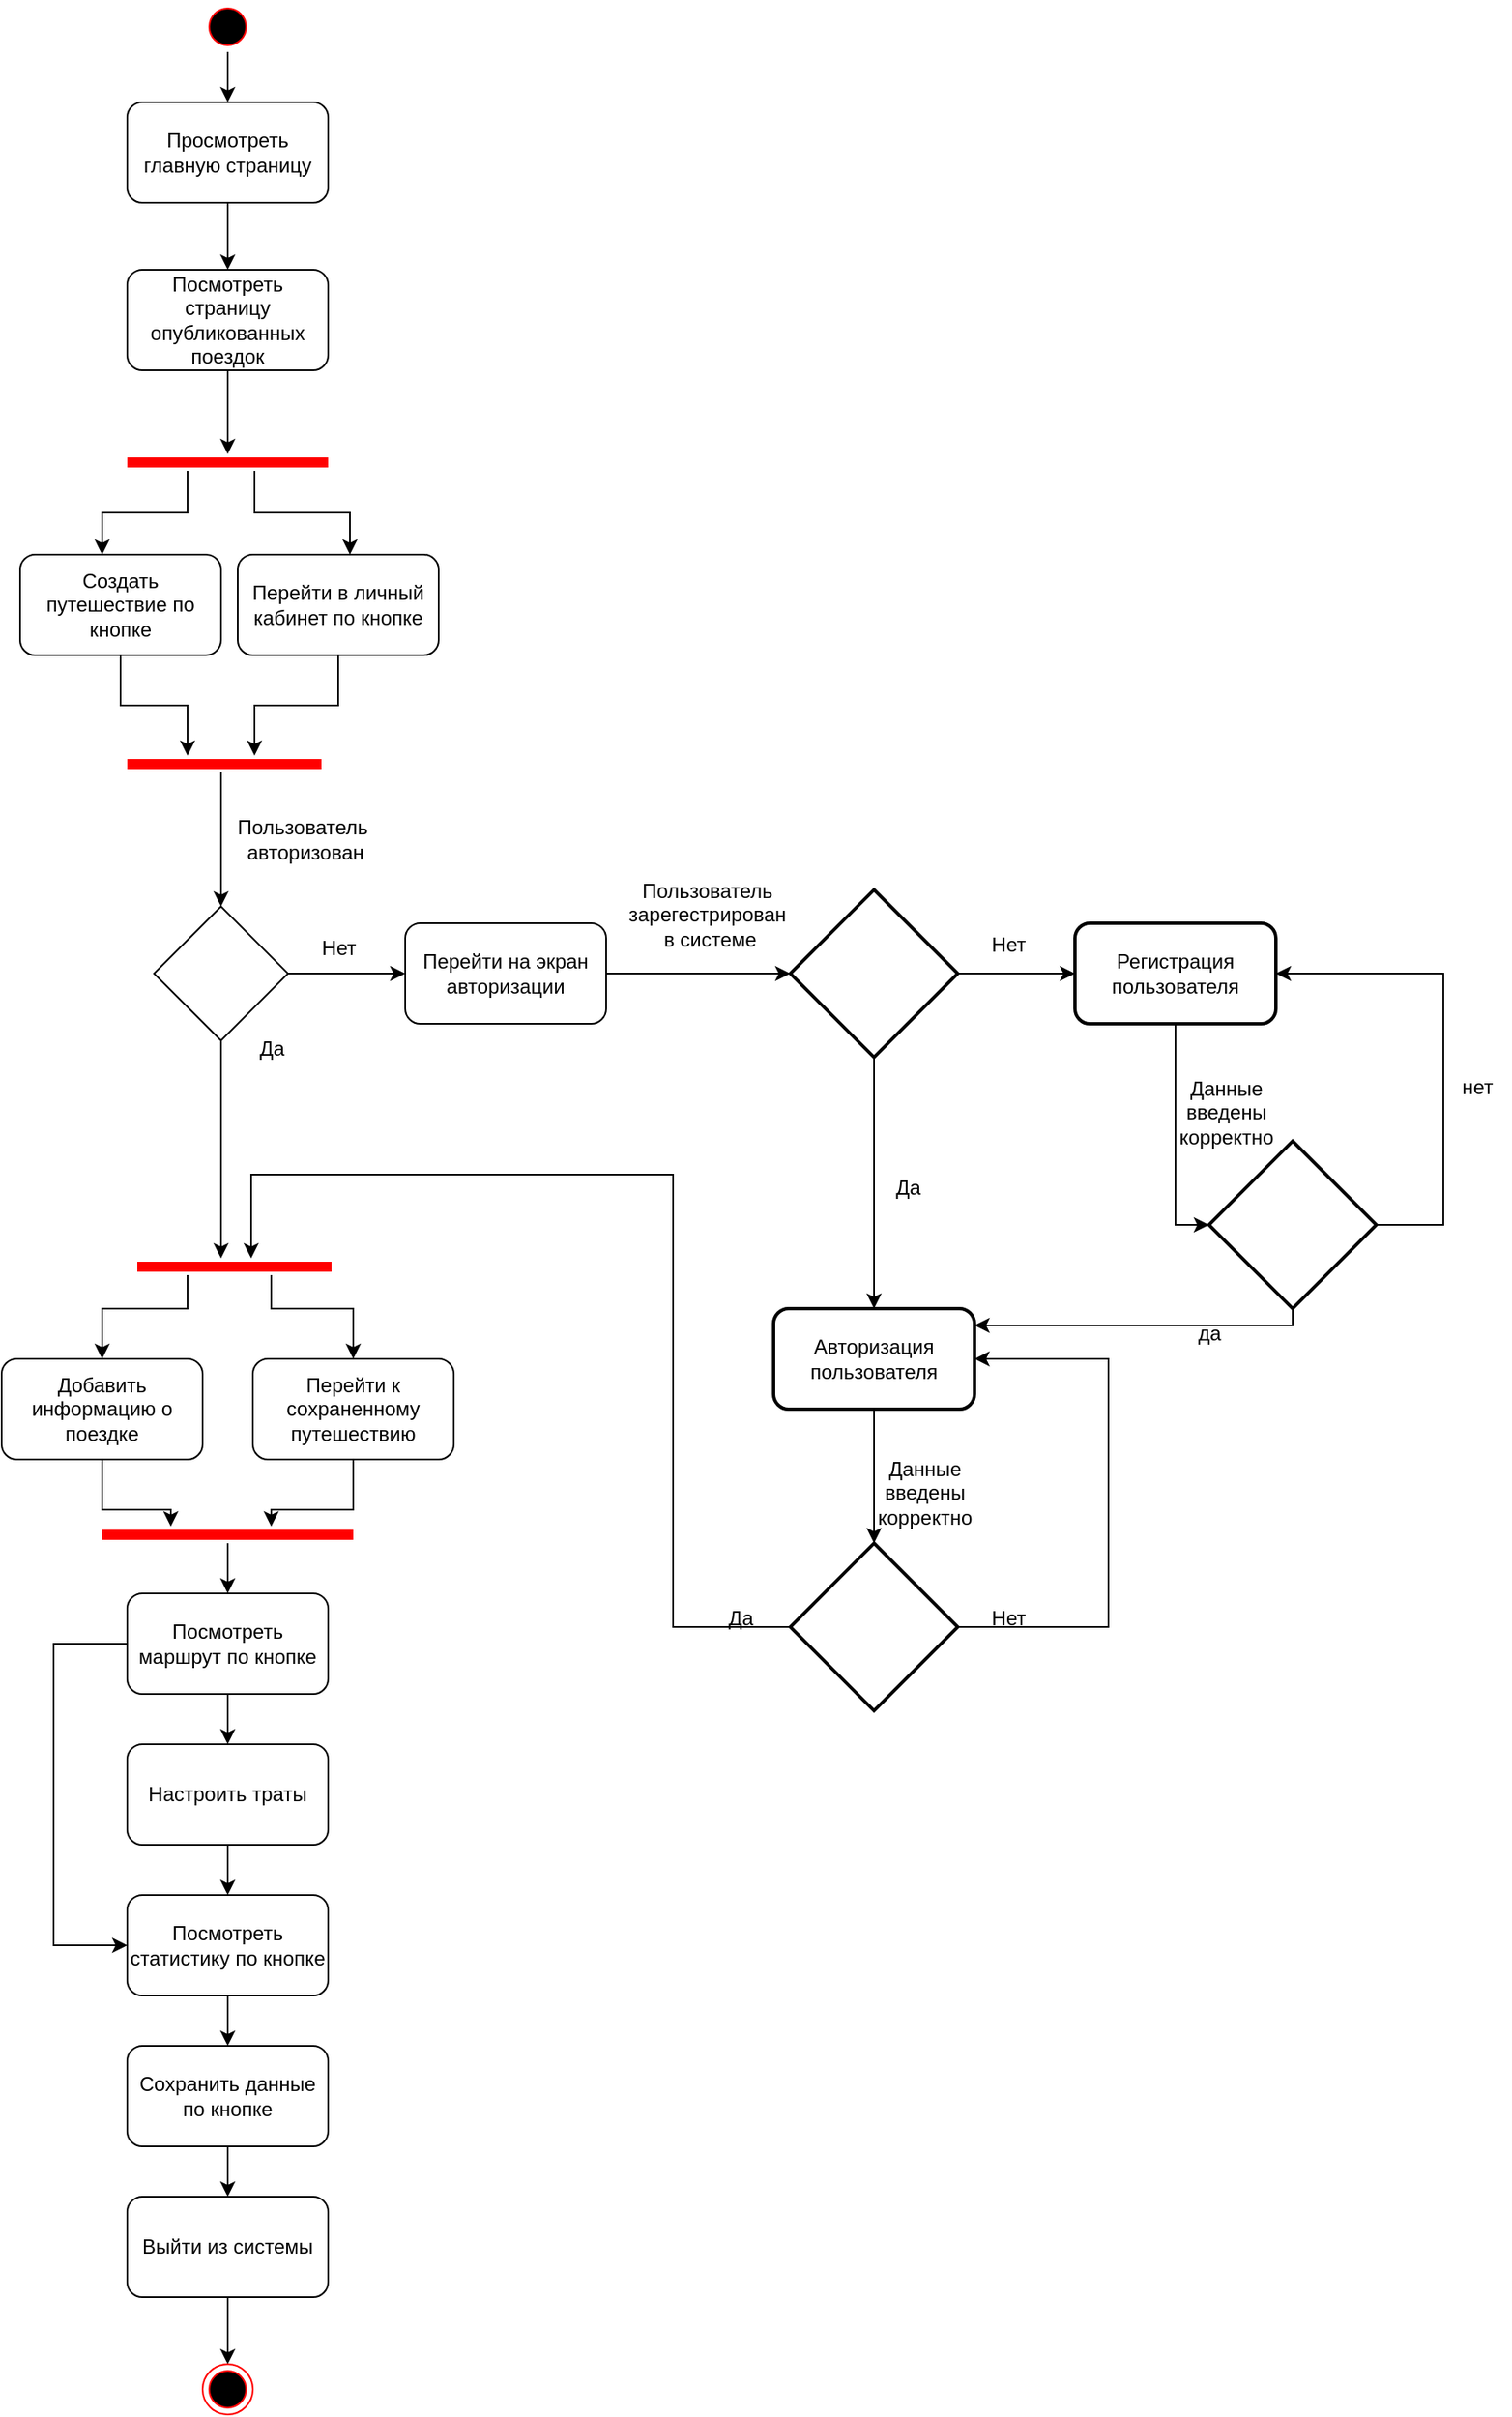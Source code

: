 <mxfile version="23.1.5" type="device">
  <diagram id="C5RBs43oDa-KdzZeNtuy" name="Page-1">
    <mxGraphModel dx="1049" dy="1856" grid="1" gridSize="10" guides="1" tooltips="1" connect="1" arrows="1" fold="1" page="1" pageScale="1" pageWidth="827" pageHeight="1169" math="0" shadow="0">
      <root>
        <mxCell id="WIyWlLk6GJQsqaUBKTNV-0" />
        <mxCell id="WIyWlLk6GJQsqaUBKTNV-1" parent="WIyWlLk6GJQsqaUBKTNV-0" />
        <mxCell id="s1uLl0sVC5fE9_Em1BIi-4" value="" style="edgeStyle=orthogonalEdgeStyle;rounded=0;orthogonalLoop=1;jettySize=auto;html=1;" parent="WIyWlLk6GJQsqaUBKTNV-1" source="s1uLl0sVC5fE9_Em1BIi-0" target="s1uLl0sVC5fE9_Em1BIi-3" edge="1">
          <mxGeometry relative="1" as="geometry" />
        </mxCell>
        <mxCell id="s1uLl0sVC5fE9_Em1BIi-0" value="Просмотреть главную страницу" style="rounded=1;whiteSpace=wrap;html=1;" parent="WIyWlLk6GJQsqaUBKTNV-1" vertex="1">
          <mxGeometry x="254" y="70" width="120" height="60" as="geometry" />
        </mxCell>
        <mxCell id="ptNgoOlfAMFUyv-kNt-q-25" style="edgeStyle=orthogonalEdgeStyle;rounded=0;orthogonalLoop=1;jettySize=auto;html=1;" edge="1" parent="WIyWlLk6GJQsqaUBKTNV-1" source="s1uLl0sVC5fE9_Em1BIi-1" target="s1uLl0sVC5fE9_Em1BIi-15">
          <mxGeometry relative="1" as="geometry">
            <Array as="points">
              <mxPoint x="250" y="430" />
              <mxPoint x="290" y="430" />
            </Array>
          </mxGeometry>
        </mxCell>
        <mxCell id="s1uLl0sVC5fE9_Em1BIi-1" value="Создать путешествие по кнопке" style="whiteSpace=wrap;html=1;rounded=1;" parent="WIyWlLk6GJQsqaUBKTNV-1" vertex="1">
          <mxGeometry x="190" y="340" width="120" height="60" as="geometry" />
        </mxCell>
        <mxCell id="ptNgoOlfAMFUyv-kNt-q-23" style="edgeStyle=orthogonalEdgeStyle;rounded=0;orthogonalLoop=1;jettySize=auto;html=1;" edge="1" parent="WIyWlLk6GJQsqaUBKTNV-1" source="s1uLl0sVC5fE9_Em1BIi-3" target="ptNgoOlfAMFUyv-kNt-q-19">
          <mxGeometry relative="1" as="geometry" />
        </mxCell>
        <mxCell id="s1uLl0sVC5fE9_Em1BIi-3" value="Посмотреть страницу опубликованных поездок" style="whiteSpace=wrap;html=1;rounded=1;" parent="WIyWlLk6GJQsqaUBKTNV-1" vertex="1">
          <mxGeometry x="254" y="170" width="120" height="60" as="geometry" />
        </mxCell>
        <mxCell id="s1uLl0sVC5fE9_Em1BIi-12" value="" style="edgeStyle=orthogonalEdgeStyle;rounded=0;orthogonalLoop=1;jettySize=auto;html=1;" parent="WIyWlLk6GJQsqaUBKTNV-1" source="s1uLl0sVC5fE9_Em1BIi-6" target="s1uLl0sVC5fE9_Em1BIi-11" edge="1">
          <mxGeometry relative="1" as="geometry" />
        </mxCell>
        <mxCell id="s1uLl0sVC5fE9_Em1BIi-6" value="" style="rhombus;whiteSpace=wrap;html=1;" parent="WIyWlLk6GJQsqaUBKTNV-1" vertex="1">
          <mxGeometry x="270" y="550" width="80" height="80" as="geometry" />
        </mxCell>
        <mxCell id="s1uLl0sVC5fE9_Em1BIi-8" value="Пользователь&amp;nbsp;&lt;br&gt;авторизован" style="text;html=1;align=center;verticalAlign=middle;resizable=0;points=[];autosize=1;strokeColor=none;fillColor=none;" parent="WIyWlLk6GJQsqaUBKTNV-1" vertex="1">
          <mxGeometry x="310" y="490" width="100" height="40" as="geometry" />
        </mxCell>
        <mxCell id="s1uLl0sVC5fE9_Em1BIi-10" value="Да" style="text;html=1;align=center;verticalAlign=middle;resizable=0;points=[];autosize=1;strokeColor=none;fillColor=none;" parent="WIyWlLk6GJQsqaUBKTNV-1" vertex="1">
          <mxGeometry x="320" y="620" width="40" height="30" as="geometry" />
        </mxCell>
        <mxCell id="s1uLl0sVC5fE9_Em1BIi-21" value="" style="edgeStyle=orthogonalEdgeStyle;rounded=0;orthogonalLoop=1;jettySize=auto;html=1;" parent="WIyWlLk6GJQsqaUBKTNV-1" source="s1uLl0sVC5fE9_Em1BIi-11" target="s1uLl0sVC5fE9_Em1BIi-22" edge="1">
          <mxGeometry relative="1" as="geometry">
            <mxPoint x="610" y="590" as="targetPoint" />
          </mxGeometry>
        </mxCell>
        <mxCell id="s1uLl0sVC5fE9_Em1BIi-11" value="Перейти на экран авторизации" style="rounded=1;whiteSpace=wrap;html=1;" parent="WIyWlLk6GJQsqaUBKTNV-1" vertex="1">
          <mxGeometry x="420" y="560" width="120" height="60" as="geometry" />
        </mxCell>
        <mxCell id="s1uLl0sVC5fE9_Em1BIi-13" value="Нет" style="text;html=1;align=center;verticalAlign=middle;resizable=0;points=[];autosize=1;strokeColor=none;fillColor=none;rotation=0;" parent="WIyWlLk6GJQsqaUBKTNV-1" vertex="1">
          <mxGeometry x="360" y="560" width="40" height="30" as="geometry" />
        </mxCell>
        <mxCell id="s1uLl0sVC5fE9_Em1BIi-19" style="edgeStyle=orthogonalEdgeStyle;rounded=0;orthogonalLoop=1;jettySize=auto;html=1;" parent="WIyWlLk6GJQsqaUBKTNV-1" source="s1uLl0sVC5fE9_Em1BIi-15" target="s1uLl0sVC5fE9_Em1BIi-6" edge="1">
          <mxGeometry relative="1" as="geometry">
            <Array as="points">
              <mxPoint x="310" y="520" />
              <mxPoint x="310" y="520" />
            </Array>
          </mxGeometry>
        </mxCell>
        <mxCell id="s1uLl0sVC5fE9_Em1BIi-15" value="" style="shape=line;html=1;strokeWidth=6;strokeColor=#ff0000;" parent="WIyWlLk6GJQsqaUBKTNV-1" vertex="1">
          <mxGeometry x="254" y="460" width="116" height="10" as="geometry" />
        </mxCell>
        <mxCell id="s1uLl0sVC5fE9_Em1BIi-25" value="" style="edgeStyle=orthogonalEdgeStyle;rounded=0;orthogonalLoop=1;jettySize=auto;html=1;" parent="WIyWlLk6GJQsqaUBKTNV-1" source="s1uLl0sVC5fE9_Em1BIi-22" target="s1uLl0sVC5fE9_Em1BIi-24" edge="1">
          <mxGeometry relative="1" as="geometry" />
        </mxCell>
        <mxCell id="s1uLl0sVC5fE9_Em1BIi-37" style="edgeStyle=orthogonalEdgeStyle;rounded=0;orthogonalLoop=1;jettySize=auto;html=1;" parent="WIyWlLk6GJQsqaUBKTNV-1" source="s1uLl0sVC5fE9_Em1BIi-22" target="s1uLl0sVC5fE9_Em1BIi-34" edge="1">
          <mxGeometry relative="1" as="geometry" />
        </mxCell>
        <mxCell id="s1uLl0sVC5fE9_Em1BIi-22" value="" style="strokeWidth=2;html=1;shape=mxgraph.flowchart.decision;whiteSpace=wrap;" parent="WIyWlLk6GJQsqaUBKTNV-1" vertex="1">
          <mxGeometry x="650" y="540" width="100" height="100" as="geometry" />
        </mxCell>
        <mxCell id="s1uLl0sVC5fE9_Em1BIi-23" value="Пользователь &lt;br&gt;зарегестрирован&lt;br&gt;&amp;nbsp;в системе" style="text;html=1;align=center;verticalAlign=middle;resizable=0;points=[];autosize=1;strokeColor=none;fillColor=none;" parent="WIyWlLk6GJQsqaUBKTNV-1" vertex="1">
          <mxGeometry x="540" y="525" width="120" height="60" as="geometry" />
        </mxCell>
        <mxCell id="s1uLl0sVC5fE9_Em1BIi-30" style="edgeStyle=orthogonalEdgeStyle;rounded=0;orthogonalLoop=1;jettySize=auto;html=1;" parent="WIyWlLk6GJQsqaUBKTNV-1" source="s1uLl0sVC5fE9_Em1BIi-24" target="s1uLl0sVC5fE9_Em1BIi-29" edge="1">
          <mxGeometry relative="1" as="geometry">
            <Array as="points">
              <mxPoint x="880" y="740" />
            </Array>
          </mxGeometry>
        </mxCell>
        <mxCell id="s1uLl0sVC5fE9_Em1BIi-24" value="Регистрация пользователя" style="rounded=1;whiteSpace=wrap;html=1;strokeWidth=2;" parent="WIyWlLk6GJQsqaUBKTNV-1" vertex="1">
          <mxGeometry x="820" y="560" width="120" height="60" as="geometry" />
        </mxCell>
        <mxCell id="s1uLl0sVC5fE9_Em1BIi-26" value="Нет" style="text;html=1;align=center;verticalAlign=middle;resizable=0;points=[];autosize=1;strokeColor=none;fillColor=none;" parent="WIyWlLk6GJQsqaUBKTNV-1" vertex="1">
          <mxGeometry x="760" y="558" width="40" height="30" as="geometry" />
        </mxCell>
        <mxCell id="s1uLl0sVC5fE9_Em1BIi-32" style="edgeStyle=orthogonalEdgeStyle;rounded=0;orthogonalLoop=1;jettySize=auto;html=1;" parent="WIyWlLk6GJQsqaUBKTNV-1" source="s1uLl0sVC5fE9_Em1BIi-29" target="s1uLl0sVC5fE9_Em1BIi-24" edge="1">
          <mxGeometry relative="1" as="geometry">
            <Array as="points">
              <mxPoint x="1040" y="740" />
              <mxPoint x="1040" y="590" />
            </Array>
          </mxGeometry>
        </mxCell>
        <mxCell id="s1uLl0sVC5fE9_Em1BIi-35" value="" style="edgeStyle=orthogonalEdgeStyle;rounded=0;orthogonalLoop=1;jettySize=auto;html=1;" parent="WIyWlLk6GJQsqaUBKTNV-1" source="s1uLl0sVC5fE9_Em1BIi-29" target="s1uLl0sVC5fE9_Em1BIi-34" edge="1">
          <mxGeometry relative="1" as="geometry">
            <Array as="points">
              <mxPoint x="950" y="800" />
            </Array>
          </mxGeometry>
        </mxCell>
        <mxCell id="s1uLl0sVC5fE9_Em1BIi-29" value="" style="strokeWidth=2;html=1;shape=mxgraph.flowchart.decision;whiteSpace=wrap;" parent="WIyWlLk6GJQsqaUBKTNV-1" vertex="1">
          <mxGeometry x="900" y="690" width="100" height="100" as="geometry" />
        </mxCell>
        <mxCell id="s1uLl0sVC5fE9_Em1BIi-31" value="Данные &lt;br&gt;введены &lt;br&gt;корректно" style="text;html=1;align=center;verticalAlign=middle;resizable=0;points=[];autosize=1;strokeColor=none;fillColor=none;" parent="WIyWlLk6GJQsqaUBKTNV-1" vertex="1">
          <mxGeometry x="870" y="643" width="80" height="60" as="geometry" />
        </mxCell>
        <mxCell id="s1uLl0sVC5fE9_Em1BIi-33" value="нет" style="text;html=1;align=center;verticalAlign=middle;resizable=0;points=[];autosize=1;strokeColor=none;fillColor=none;" parent="WIyWlLk6GJQsqaUBKTNV-1" vertex="1">
          <mxGeometry x="1040" y="643" width="40" height="30" as="geometry" />
        </mxCell>
        <mxCell id="s1uLl0sVC5fE9_Em1BIi-40" value="" style="edgeStyle=orthogonalEdgeStyle;rounded=0;orthogonalLoop=1;jettySize=auto;html=1;" parent="WIyWlLk6GJQsqaUBKTNV-1" source="s1uLl0sVC5fE9_Em1BIi-34" target="s1uLl0sVC5fE9_Em1BIi-41" edge="1">
          <mxGeometry relative="1" as="geometry">
            <mxPoint x="700" y="930" as="targetPoint" />
          </mxGeometry>
        </mxCell>
        <mxCell id="s1uLl0sVC5fE9_Em1BIi-34" value="Авторизация пользователя" style="rounded=1;whiteSpace=wrap;html=1;strokeWidth=2;" parent="WIyWlLk6GJQsqaUBKTNV-1" vertex="1">
          <mxGeometry x="640" y="790" width="120" height="60" as="geometry" />
        </mxCell>
        <mxCell id="s1uLl0sVC5fE9_Em1BIi-36" value="да" style="text;html=1;align=center;verticalAlign=middle;resizable=0;points=[];autosize=1;strokeColor=none;fillColor=none;" parent="WIyWlLk6GJQsqaUBKTNV-1" vertex="1">
          <mxGeometry x="880" y="790" width="40" height="30" as="geometry" />
        </mxCell>
        <mxCell id="s1uLl0sVC5fE9_Em1BIi-38" value="Да" style="text;html=1;align=center;verticalAlign=middle;resizable=0;points=[];autosize=1;strokeColor=none;fillColor=none;" parent="WIyWlLk6GJQsqaUBKTNV-1" vertex="1">
          <mxGeometry x="700" y="703" width="40" height="30" as="geometry" />
        </mxCell>
        <mxCell id="s1uLl0sVC5fE9_Em1BIi-43" style="edgeStyle=orthogonalEdgeStyle;rounded=0;orthogonalLoop=1;jettySize=auto;html=1;" parent="WIyWlLk6GJQsqaUBKTNV-1" source="s1uLl0sVC5fE9_Em1BIi-41" target="s1uLl0sVC5fE9_Em1BIi-34" edge="1">
          <mxGeometry relative="1" as="geometry">
            <Array as="points">
              <mxPoint x="840" y="980" />
              <mxPoint x="840" y="820" />
            </Array>
          </mxGeometry>
        </mxCell>
        <mxCell id="s1uLl0sVC5fE9_Em1BIi-50" style="edgeStyle=orthogonalEdgeStyle;rounded=0;orthogonalLoop=1;jettySize=auto;html=1;" parent="WIyWlLk6GJQsqaUBKTNV-1" source="s1uLl0sVC5fE9_Em1BIi-41" target="s1uLl0sVC5fE9_Em1BIi-47" edge="1">
          <mxGeometry relative="1" as="geometry">
            <Array as="points">
              <mxPoint x="580" y="980" />
              <mxPoint x="580" y="710" />
              <mxPoint x="328" y="710" />
            </Array>
          </mxGeometry>
        </mxCell>
        <mxCell id="s1uLl0sVC5fE9_Em1BIi-41" value="" style="strokeWidth=2;html=1;shape=mxgraph.flowchart.decision;whiteSpace=wrap;" parent="WIyWlLk6GJQsqaUBKTNV-1" vertex="1">
          <mxGeometry x="650" y="930" width="100" height="100" as="geometry" />
        </mxCell>
        <mxCell id="s1uLl0sVC5fE9_Em1BIi-42" value="Данные &lt;br&gt;введены &lt;br&gt;корректно" style="text;html=1;align=center;verticalAlign=middle;resizable=0;points=[];autosize=1;strokeColor=none;fillColor=none;" parent="WIyWlLk6GJQsqaUBKTNV-1" vertex="1">
          <mxGeometry x="690" y="870" width="80" height="60" as="geometry" />
        </mxCell>
        <mxCell id="s1uLl0sVC5fE9_Em1BIi-44" value="Нет" style="text;html=1;align=center;verticalAlign=middle;resizable=0;points=[];autosize=1;strokeColor=none;fillColor=none;" parent="WIyWlLk6GJQsqaUBKTNV-1" vertex="1">
          <mxGeometry x="760" y="960" width="40" height="30" as="geometry" />
        </mxCell>
        <mxCell id="s1uLl0sVC5fE9_Em1BIi-46" value="Да" style="text;html=1;align=center;verticalAlign=middle;resizable=0;points=[];autosize=1;strokeColor=none;fillColor=none;" parent="WIyWlLk6GJQsqaUBKTNV-1" vertex="1">
          <mxGeometry x="600" y="960" width="40" height="30" as="geometry" />
        </mxCell>
        <mxCell id="ptNgoOlfAMFUyv-kNt-q-28" style="edgeStyle=orthogonalEdgeStyle;rounded=0;orthogonalLoop=1;jettySize=auto;html=1;" edge="1" parent="WIyWlLk6GJQsqaUBKTNV-1" source="s1uLl0sVC5fE9_Em1BIi-47" target="ptNgoOlfAMFUyv-kNt-q-27">
          <mxGeometry relative="1" as="geometry">
            <Array as="points">
              <mxPoint x="290" y="790" />
              <mxPoint x="239" y="790" />
            </Array>
          </mxGeometry>
        </mxCell>
        <mxCell id="ptNgoOlfAMFUyv-kNt-q-29" style="edgeStyle=orthogonalEdgeStyle;rounded=0;orthogonalLoop=1;jettySize=auto;html=1;" edge="1" parent="WIyWlLk6GJQsqaUBKTNV-1" source="s1uLl0sVC5fE9_Em1BIi-47" target="ptNgoOlfAMFUyv-kNt-q-3">
          <mxGeometry relative="1" as="geometry">
            <Array as="points">
              <mxPoint x="340" y="790" />
              <mxPoint x="389" y="790" />
            </Array>
          </mxGeometry>
        </mxCell>
        <mxCell id="s1uLl0sVC5fE9_Em1BIi-47" value="" style="shape=line;html=1;strokeWidth=6;strokeColor=#ff0000;" parent="WIyWlLk6GJQsqaUBKTNV-1" vertex="1">
          <mxGeometry x="260" y="760" width="116" height="10" as="geometry" />
        </mxCell>
        <mxCell id="s1uLl0sVC5fE9_Em1BIi-49" style="edgeStyle=orthogonalEdgeStyle;rounded=0;orthogonalLoop=1;jettySize=auto;html=1;" parent="WIyWlLk6GJQsqaUBKTNV-1" source="s1uLl0sVC5fE9_Em1BIi-6" target="s1uLl0sVC5fE9_Em1BIi-47" edge="1">
          <mxGeometry relative="1" as="geometry">
            <Array as="points">
              <mxPoint x="310" y="730" />
              <mxPoint x="310" y="730" />
            </Array>
          </mxGeometry>
        </mxCell>
        <mxCell id="ptNgoOlfAMFUyv-kNt-q-35" style="edgeStyle=orthogonalEdgeStyle;rounded=0;orthogonalLoop=1;jettySize=auto;html=1;" edge="1" parent="WIyWlLk6GJQsqaUBKTNV-1" source="s1uLl0sVC5fE9_Em1BIi-59" target="ptNgoOlfAMFUyv-kNt-q-30">
          <mxGeometry relative="1" as="geometry" />
        </mxCell>
        <mxCell id="s1uLl0sVC5fE9_Em1BIi-59" value="Настроить траты" style="whiteSpace=wrap;html=1;rounded=1;" parent="WIyWlLk6GJQsqaUBKTNV-1" vertex="1">
          <mxGeometry x="254" y="1050" width="120" height="60" as="geometry" />
        </mxCell>
        <mxCell id="ptNgoOlfAMFUyv-kNt-q-40" style="edgeStyle=orthogonalEdgeStyle;rounded=0;orthogonalLoop=1;jettySize=auto;html=1;" edge="1" parent="WIyWlLk6GJQsqaUBKTNV-1" source="s1uLl0sVC5fE9_Em1BIi-69" target="s1uLl0sVC5fE9_Em1BIi-71">
          <mxGeometry relative="1" as="geometry" />
        </mxCell>
        <mxCell id="s1uLl0sVC5fE9_Em1BIi-69" value="Выйти из системы" style="whiteSpace=wrap;html=1;rounded=1;" parent="WIyWlLk6GJQsqaUBKTNV-1" vertex="1">
          <mxGeometry x="254" y="1320" width="120" height="60" as="geometry" />
        </mxCell>
        <mxCell id="s1uLl0sVC5fE9_Em1BIi-71" value="" style="ellipse;html=1;shape=endState;fillColor=#000000;strokeColor=#ff0000;" parent="WIyWlLk6GJQsqaUBKTNV-1" vertex="1">
          <mxGeometry x="299" y="1420" width="30" height="30" as="geometry" />
        </mxCell>
        <mxCell id="s1uLl0sVC5fE9_Em1BIi-75" style="edgeStyle=orthogonalEdgeStyle;rounded=0;orthogonalLoop=1;jettySize=auto;html=1;" parent="WIyWlLk6GJQsqaUBKTNV-1" source="s1uLl0sVC5fE9_Em1BIi-73" target="s1uLl0sVC5fE9_Em1BIi-0" edge="1">
          <mxGeometry relative="1" as="geometry" />
        </mxCell>
        <mxCell id="s1uLl0sVC5fE9_Em1BIi-73" value="" style="ellipse;html=1;shape=startState;fillColor=#000000;strokeColor=#ff0000;" parent="WIyWlLk6GJQsqaUBKTNV-1" vertex="1">
          <mxGeometry x="299" y="10" width="30" height="30" as="geometry" />
        </mxCell>
        <mxCell id="ptNgoOlfAMFUyv-kNt-q-32" style="edgeStyle=orthogonalEdgeStyle;rounded=0;orthogonalLoop=1;jettySize=auto;html=1;" edge="1" parent="WIyWlLk6GJQsqaUBKTNV-1" source="ptNgoOlfAMFUyv-kNt-q-3" target="ptNgoOlfAMFUyv-kNt-q-6">
          <mxGeometry relative="1" as="geometry">
            <Array as="points">
              <mxPoint x="389" y="910" />
              <mxPoint x="340" y="910" />
            </Array>
          </mxGeometry>
        </mxCell>
        <mxCell id="ptNgoOlfAMFUyv-kNt-q-3" value="Перейти к сохраненному путешествию" style="rounded=1;whiteSpace=wrap;html=1;" vertex="1" parent="WIyWlLk6GJQsqaUBKTNV-1">
          <mxGeometry x="329" y="820" width="120" height="60" as="geometry" />
        </mxCell>
        <mxCell id="ptNgoOlfAMFUyv-kNt-q-10" style="edgeStyle=orthogonalEdgeStyle;rounded=0;orthogonalLoop=1;jettySize=auto;html=1;" edge="1" parent="WIyWlLk6GJQsqaUBKTNV-1" source="ptNgoOlfAMFUyv-kNt-q-6" target="ptNgoOlfAMFUyv-kNt-q-13">
          <mxGeometry relative="1" as="geometry" />
        </mxCell>
        <mxCell id="ptNgoOlfAMFUyv-kNt-q-6" value="" style="shape=line;html=1;strokeWidth=6;strokeColor=#ff0000;" vertex="1" parent="WIyWlLk6GJQsqaUBKTNV-1">
          <mxGeometry x="239" y="920" width="150" height="10" as="geometry" />
        </mxCell>
        <mxCell id="ptNgoOlfAMFUyv-kNt-q-34" style="edgeStyle=orthogonalEdgeStyle;rounded=0;orthogonalLoop=1;jettySize=auto;html=1;" edge="1" parent="WIyWlLk6GJQsqaUBKTNV-1" source="ptNgoOlfAMFUyv-kNt-q-13" target="s1uLl0sVC5fE9_Em1BIi-59">
          <mxGeometry relative="1" as="geometry" />
        </mxCell>
        <mxCell id="ptNgoOlfAMFUyv-kNt-q-36" style="edgeStyle=orthogonalEdgeStyle;rounded=0;orthogonalLoop=1;jettySize=auto;html=1;" edge="1" parent="WIyWlLk6GJQsqaUBKTNV-1" source="ptNgoOlfAMFUyv-kNt-q-13" target="ptNgoOlfAMFUyv-kNt-q-30">
          <mxGeometry relative="1" as="geometry">
            <Array as="points">
              <mxPoint x="210" y="990" />
              <mxPoint x="210" y="1170" />
            </Array>
          </mxGeometry>
        </mxCell>
        <mxCell id="ptNgoOlfAMFUyv-kNt-q-13" value="Посмотреть маршрут по кнопке" style="rounded=1;whiteSpace=wrap;html=1;" vertex="1" parent="WIyWlLk6GJQsqaUBKTNV-1">
          <mxGeometry x="254" y="960" width="120" height="60" as="geometry" />
        </mxCell>
        <mxCell id="ptNgoOlfAMFUyv-kNt-q-26" style="edgeStyle=orthogonalEdgeStyle;rounded=0;orthogonalLoop=1;jettySize=auto;html=1;" edge="1" parent="WIyWlLk6GJQsqaUBKTNV-1" source="ptNgoOlfAMFUyv-kNt-q-16" target="s1uLl0sVC5fE9_Em1BIi-15">
          <mxGeometry relative="1" as="geometry">
            <Array as="points">
              <mxPoint x="380" y="430" />
              <mxPoint x="330" y="430" />
            </Array>
          </mxGeometry>
        </mxCell>
        <mxCell id="ptNgoOlfAMFUyv-kNt-q-16" value="Перейти в личный кабинет по кнопке" style="whiteSpace=wrap;html=1;rounded=1;" vertex="1" parent="WIyWlLk6GJQsqaUBKTNV-1">
          <mxGeometry x="320" y="340" width="120" height="60" as="geometry" />
        </mxCell>
        <mxCell id="ptNgoOlfAMFUyv-kNt-q-21" style="edgeStyle=orthogonalEdgeStyle;rounded=0;orthogonalLoop=1;jettySize=auto;html=1;" edge="1" parent="WIyWlLk6GJQsqaUBKTNV-1" source="ptNgoOlfAMFUyv-kNt-q-19" target="s1uLl0sVC5fE9_Em1BIi-1">
          <mxGeometry relative="1" as="geometry">
            <Array as="points">
              <mxPoint x="290" y="315" />
              <mxPoint x="239" y="315" />
            </Array>
          </mxGeometry>
        </mxCell>
        <mxCell id="ptNgoOlfAMFUyv-kNt-q-22" style="edgeStyle=orthogonalEdgeStyle;rounded=0;orthogonalLoop=1;jettySize=auto;html=1;" edge="1" parent="WIyWlLk6GJQsqaUBKTNV-1" source="ptNgoOlfAMFUyv-kNt-q-19" target="ptNgoOlfAMFUyv-kNt-q-16">
          <mxGeometry relative="1" as="geometry">
            <Array as="points">
              <mxPoint x="330" y="315" />
              <mxPoint x="387" y="315" />
            </Array>
          </mxGeometry>
        </mxCell>
        <mxCell id="ptNgoOlfAMFUyv-kNt-q-19" value="" style="shape=line;html=1;strokeWidth=6;strokeColor=#ff0000;" vertex="1" parent="WIyWlLk6GJQsqaUBKTNV-1">
          <mxGeometry x="254" y="280" width="120" height="10" as="geometry" />
        </mxCell>
        <mxCell id="ptNgoOlfAMFUyv-kNt-q-27" value="Добавить информацию о поездке" style="rounded=1;whiteSpace=wrap;html=1;" vertex="1" parent="WIyWlLk6GJQsqaUBKTNV-1">
          <mxGeometry x="179" y="820" width="120" height="60" as="geometry" />
        </mxCell>
        <mxCell id="ptNgoOlfAMFUyv-kNt-q-39" style="edgeStyle=orthogonalEdgeStyle;rounded=0;orthogonalLoop=1;jettySize=auto;html=1;" edge="1" parent="WIyWlLk6GJQsqaUBKTNV-1" source="ptNgoOlfAMFUyv-kNt-q-30" target="ptNgoOlfAMFUyv-kNt-q-37">
          <mxGeometry relative="1" as="geometry" />
        </mxCell>
        <mxCell id="ptNgoOlfAMFUyv-kNt-q-30" value="Посмотреть статистику по кнопке" style="rounded=1;whiteSpace=wrap;html=1;" vertex="1" parent="WIyWlLk6GJQsqaUBKTNV-1">
          <mxGeometry x="254" y="1140" width="120" height="60" as="geometry" />
        </mxCell>
        <mxCell id="ptNgoOlfAMFUyv-kNt-q-31" style="edgeStyle=orthogonalEdgeStyle;rounded=0;orthogonalLoop=1;jettySize=auto;html=1;" edge="1" parent="WIyWlLk6GJQsqaUBKTNV-1" source="ptNgoOlfAMFUyv-kNt-q-27" target="ptNgoOlfAMFUyv-kNt-q-6">
          <mxGeometry relative="1" as="geometry">
            <Array as="points">
              <mxPoint x="239" y="910" />
              <mxPoint x="280" y="910" />
            </Array>
          </mxGeometry>
        </mxCell>
        <mxCell id="ptNgoOlfAMFUyv-kNt-q-38" style="edgeStyle=orthogonalEdgeStyle;rounded=0;orthogonalLoop=1;jettySize=auto;html=1;" edge="1" parent="WIyWlLk6GJQsqaUBKTNV-1" source="ptNgoOlfAMFUyv-kNt-q-37" target="s1uLl0sVC5fE9_Em1BIi-69">
          <mxGeometry relative="1" as="geometry" />
        </mxCell>
        <mxCell id="ptNgoOlfAMFUyv-kNt-q-37" value="Сохранить данные по кнопке" style="rounded=1;whiteSpace=wrap;html=1;" vertex="1" parent="WIyWlLk6GJQsqaUBKTNV-1">
          <mxGeometry x="254" y="1230" width="120" height="60" as="geometry" />
        </mxCell>
      </root>
    </mxGraphModel>
  </diagram>
</mxfile>
